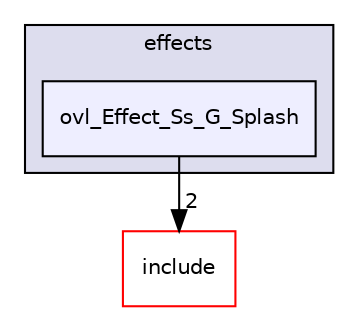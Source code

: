 digraph "src/overlays/effects/ovl_Effect_Ss_G_Splash" {
  compound=true
  node [ fontsize="10", fontname="Helvetica"];
  edge [ labelfontsize="10", labelfontname="Helvetica"];
  subgraph clusterdir_d7d63ed29fdd4206bb68b2cd46ee04ef {
    graph [ bgcolor="#ddddee", pencolor="black", label="effects" fontname="Helvetica", fontsize="10", URL="dir_d7d63ed29fdd4206bb68b2cd46ee04ef.html"]
  dir_39bac771f6aa83caea90ecc7ed8cf7d1 [shape=box, label="ovl_Effect_Ss_G_Splash", style="filled", fillcolor="#eeeeff", pencolor="black", URL="dir_39bac771f6aa83caea90ecc7ed8cf7d1.html"];
  }
  dir_d44c64559bbebec7f509842c48db8b23 [shape=box label="include" fillcolor="white" style="filled" color="red" URL="dir_d44c64559bbebec7f509842c48db8b23.html"];
  dir_39bac771f6aa83caea90ecc7ed8cf7d1->dir_d44c64559bbebec7f509842c48db8b23 [headlabel="2", labeldistance=1.5 headhref="dir_000463_000000.html"];
}
